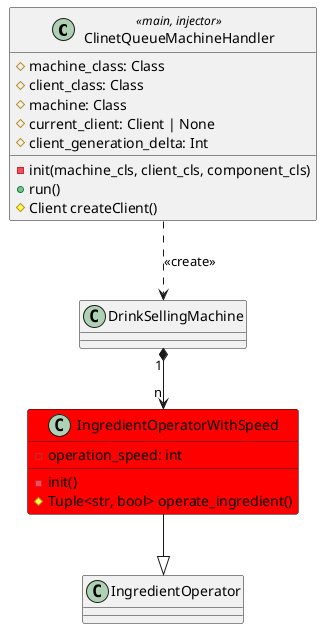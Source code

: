 @startuml ext1

class ClinetQueueMachineHandler <<main, injector>> {
  # machine_class: Class
  # client_class: Class
  # machine: Class
  # current_client: Client | None
  # client_generation_delta: Int

  - init(machine_cls, client_cls, component_cls)
  + run()
  # Client createClient()
}

class DrinkSellingMachine
class IngredientOperator

ClinetQueueMachineHandler ..> DrinkSellingMachine: <<create>>

class IngredientOperatorWithSpeed #red {
  -operation_speed: int

  - init()
  # Tuple<str, bool> operate_ingredient()
}

DrinkSellingMachine "1" *--> "n" IngredientOperatorWithSpeed
IngredientOperatorWithSpeed --|> IngredientOperator


@enduml